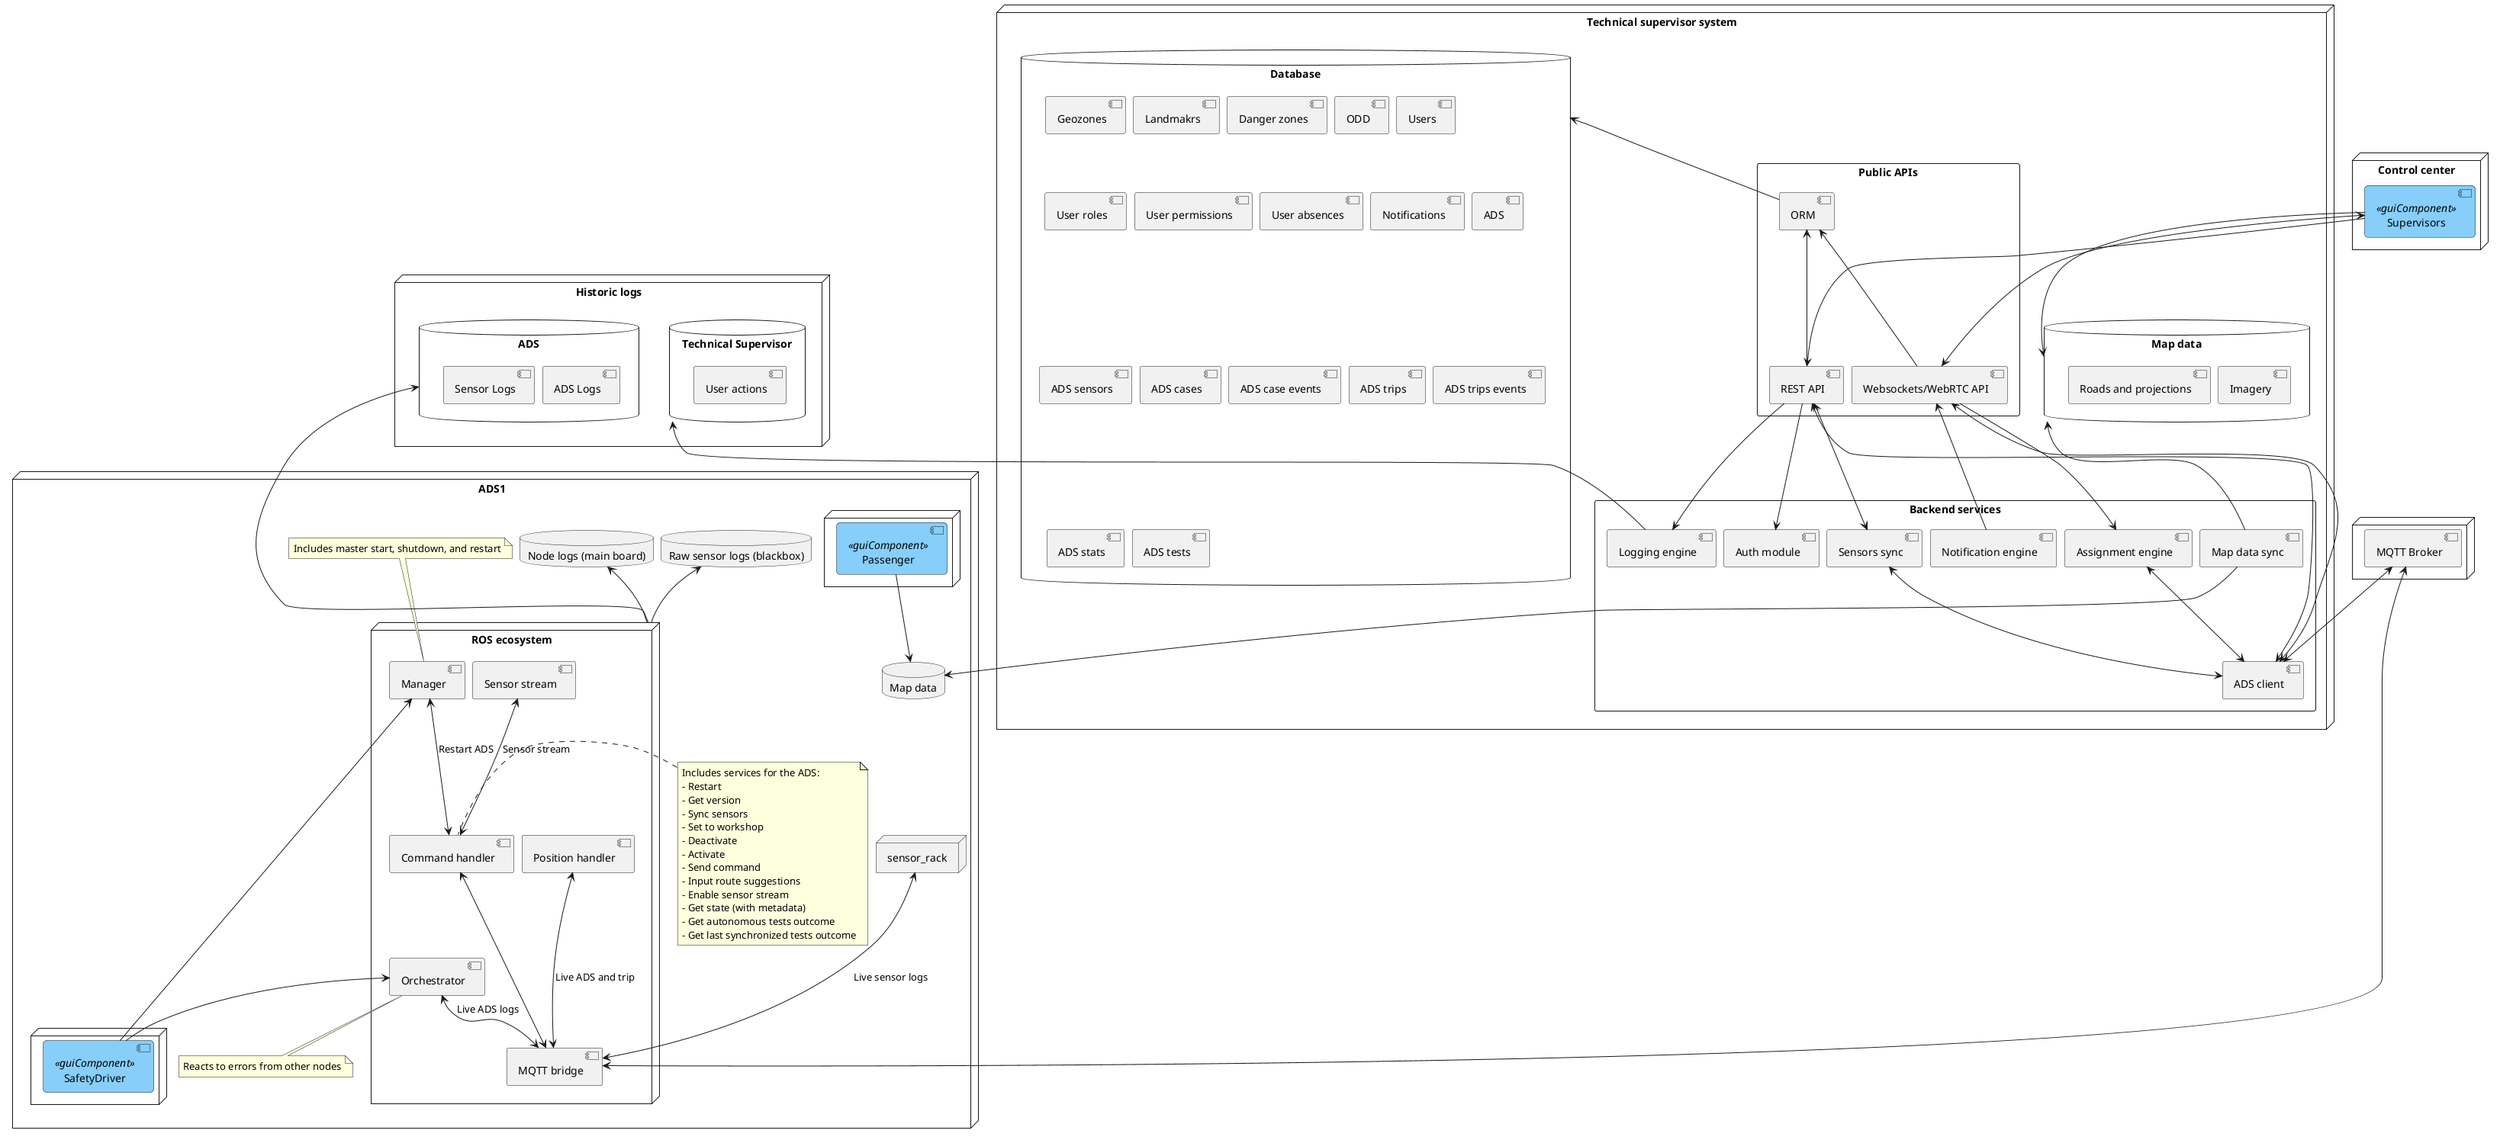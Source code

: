 @startuml
skinparam nodesep 10
skinparam ranksep 5

scale 1.0

node "Control center" as control_center {
    component "Supervisors" as gui <<guiComponent>>
}

node "Technical supervisor system" as ts {
    rectangle "Public APIs" {
        component "REST API" as rest_api
        component "Websockets/WebRTC API" as ws_api
        component "ORM" as orm
    }

    rectangle "Backend services" as backend {
        component "Auth module" as auth
        component "Assignment engine" as assignment_engine
        component "Notification engine" as notification_engine
        component "Logging engine" as log_engine
        component "ADS client" as ads_client
        component "Map data sync" as map_sync
        component "Sensors sync" as sensors_sync
    }


    database "Database" as db {
        component "Geozones"
        component "Landmakrs"
        component "Danger zones"
        component "ODD"
        component "Users"
        component "User roles"
        component "User permissions"
        component "User absences"
        component "Notifications"
        component "ADS"
        component "ADS sensors"
        component "ADS cases"
        component "ADS case events"
        component "ADS trips"
        component "ADS trips events"
        component "ADS stats"
        component "ADS tests"
    }

    database "Map data" as map_db {
        component "Imagery"
        component "Roads and projections"
    }
}

node {
    component "MQTT Broker" as mqtt_broker
}

node "ADS1" as ads_node {

    node sensor_rack {
    }

    node "ROS ecosystem" as ros_system {
        component "Orchestrator" as ads_orchestrator_node
        component "Manager" as ads_manager_node
        component "MQTT bridge" as ads_mqtt_bridge_node
        component "Position handler" as ads_position_node
        component "Command handler" as ads_command_node
        component "Sensor stream" as ads_sensor_stream_node
    }

    node {
        component "SafetyDriver" as safety_driver_gui <<guiComponent>>
    }

    node {
        component "Passenger" as passenger_gui << guiComponent >>
    }

    database "Raw sensor logs (blackbox)" as raw_logs_ads1
    database "Node logs (main board)" as logs_ads1
    database "Map data" as map_db_ads


    note bottom of ads_orchestrator_node
        Reacts to errors from other nodes
    end note

    note top of ads_manager_node
        Includes master start, shutdown, and restart
    end note

    note left of ads_command_node
        Includes services for the ADS:
        - Restart
        - Get version
        - Sync sensors
        - Set to workshop
        - Deactivate
        - Activate
        - Send command
        - Input route suggestions
        - Enable sensor stream
        - Get state (with metadata)
        - Get autonomous tests outcome
        - Get last synchronized tests outcome
    end note
}


node "Historic logs" as logs_system {
    database "ADS" as ads_logs_db {
        component "ADS Logs"
        component "Sensor Logs"
    }

    database "Technical Supervisor" as ts_logs_db {
        component "User actions"
    }
}

raw_logs_ads1 <-d- ros_system
logs_ads1 <-d- ros_system
ros_system -u--> ads_logs_db
gui -down-> rest_api
gui <-down-> ws_api
rest_api --> auth
rest_api --> log_engine
rest_api -u-> orm
ws_api -u-> orm
orm -u-> db
ws_api -d-> assignment_engine
notification_engine -r-> ws_api
ws_api <-d-> ads_client
rest_api <-d-> ads_client
gui -u-> map_db

rest_api <-> sensors_sync
sensors_sync <--> ads_client
assignment_engine <--> ads_client

ads_orchestrator_node <-d-> ads_mqtt_bridge_node : "Live ADS logs"
ads_manager_node <-d-> ads_command_node : "Restart ADS"
ads_sensor_stream_node <-d-> ads_command_node : "Sensor stream"
ads_mqtt_bridge_node <-d-> mqtt_broker
mqtt_broker <-d-> ads_client
ads_mqtt_bridge_node <-u--> ads_position_node : "Live ADS and trip"
ads_mqtt_bridge_node <-u--> ads_command_node
ads_mqtt_bridge_node  <-u--> sensor_rack : "Live sensor logs"

safety_driver_gui -u-> ads_manager_node
safety_driver_gui -u-> ads_orchestrator_node

' passenger_gui -d-> ads_orchestrator_node
passenger_gui -d-> map_db_ads

log_engine -u-> ts_logs_db

map_sync ---> map_db_ads
map_sync -u-> map_db

<style>
.guiComponent {
    BackgroundColor LightSkyBlue
    FontColor Black
    ComponentBorderColor LightSlateGray
    RoundCorner 10
}
</style>
@enduml
